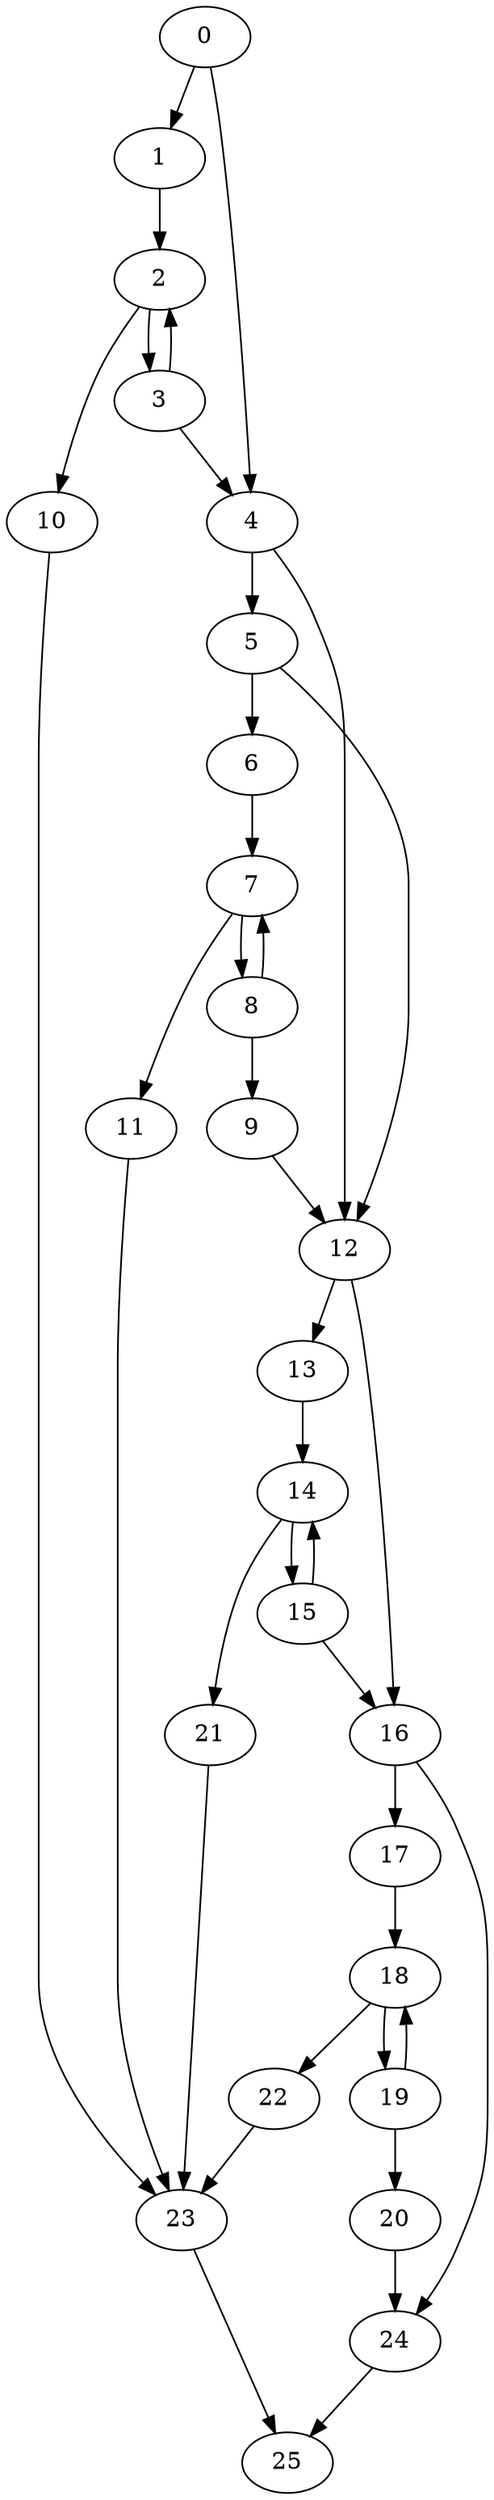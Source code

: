 digraph {
	0
	1
	2
	3
	4
	5
	6
	7
	8
	9
	10
	11
	12
	13
	14
	15
	16
	17
	18
	19
	20
	21
	22
	23
	24
	25
	3 -> 4
	0 -> 4
	7 -> 11
	14 -> 21
	1 -> 2
	3 -> 2
	2 -> 3
	5 -> 6
	12 -> 13
	18 -> 19
	19 -> 20
	16 -> 24
	20 -> 24
	0 -> 1
	4 -> 12
	5 -> 12
	9 -> 12
	15 -> 14
	13 -> 14
	12 -> 16
	15 -> 16
	16 -> 17
	18 -> 22
	22 -> 23
	10 -> 23
	11 -> 23
	21 -> 23
	7 -> 8
	8 -> 9
	2 -> 10
	14 -> 15
	17 -> 18
	19 -> 18
	23 -> 25
	24 -> 25
	4 -> 5
	6 -> 7
	8 -> 7
}
